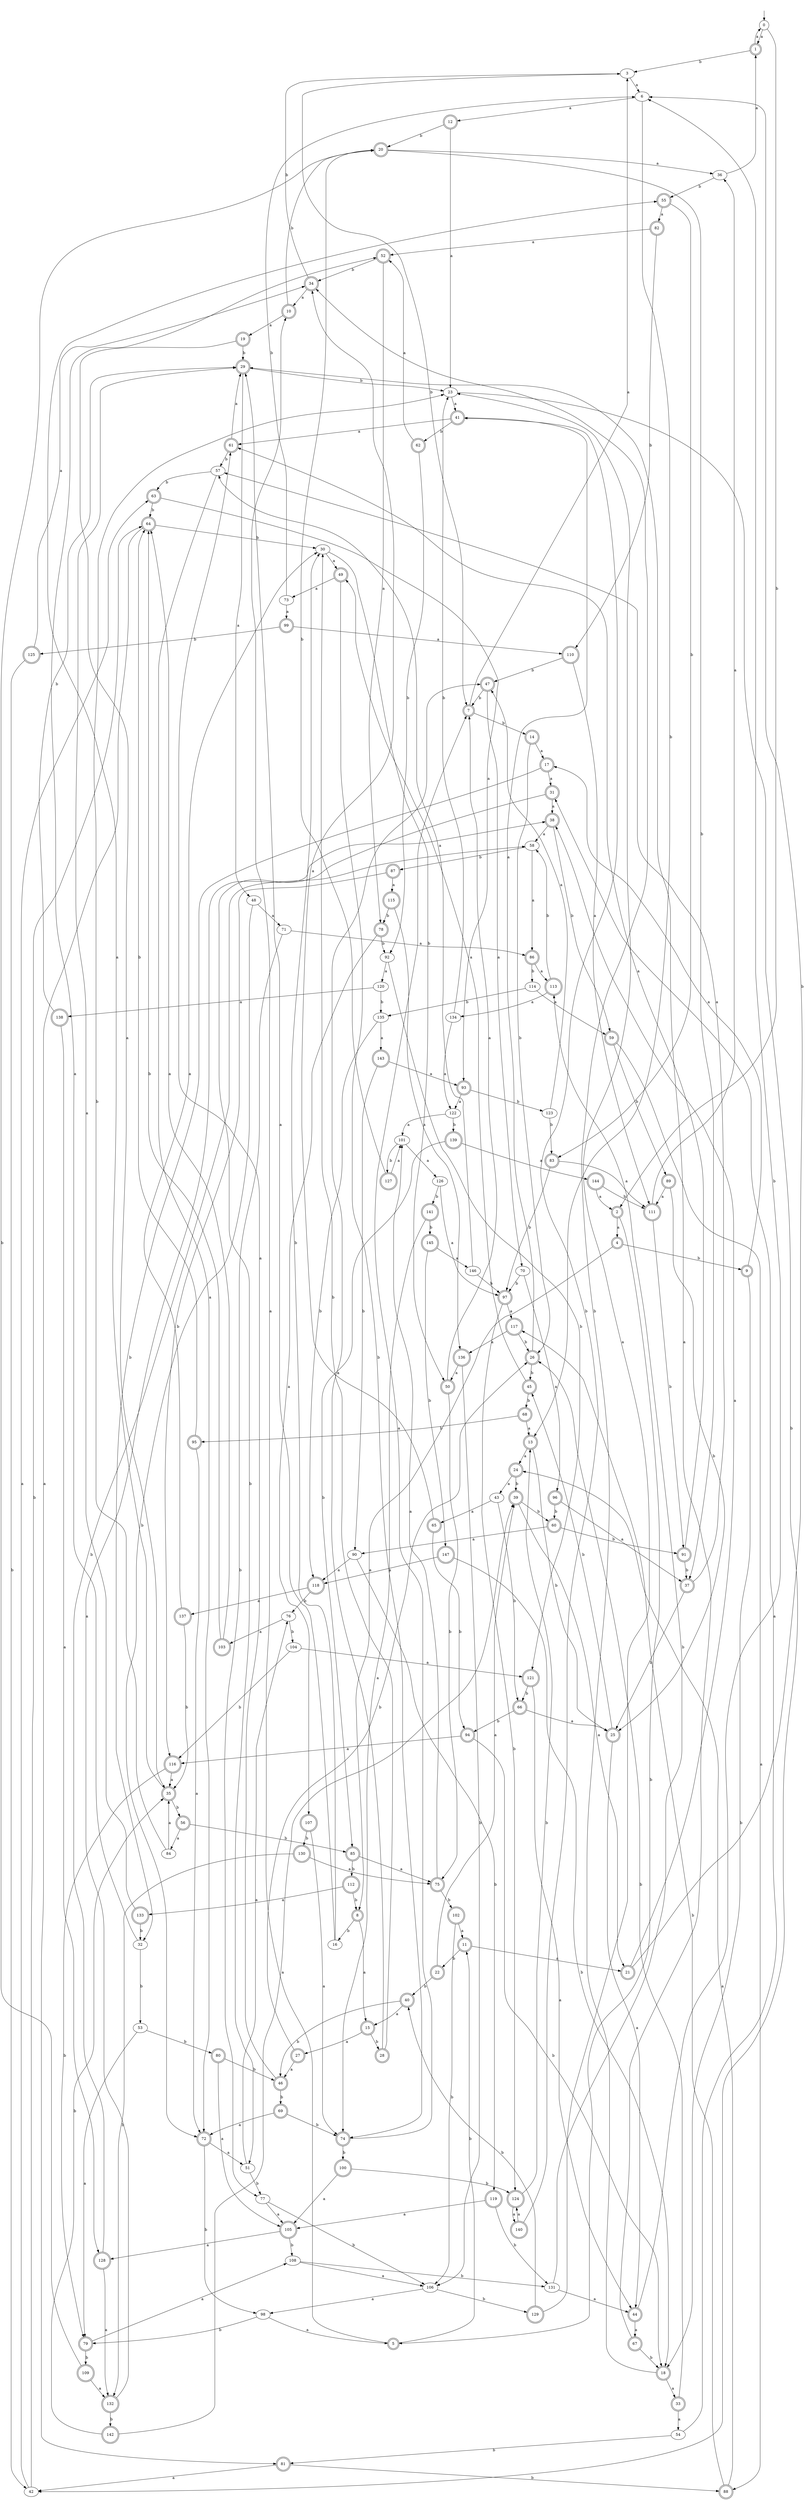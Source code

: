 digraph RandomDFA {
  __start0 [label="", shape=none];
  __start0 -> 0 [label=""];
  0 [shape=circle]
  0 -> 1 [label="a"]
  0 -> 2 [label="b"]
  1 [shape=doublecircle]
  1 -> 0 [label="a"]
  1 -> 3 [label="b"]
  2 [shape=doublecircle]
  2 -> 4 [label="a"]
  2 -> 5 [label="b"]
  3
  3 -> 6 [label="a"]
  3 -> 7 [label="b"]
  4 [shape=doublecircle]
  4 -> 8 [label="a"]
  4 -> 9 [label="b"]
  5 [shape=doublecircle]
  5 -> 10 [label="a"]
  5 -> 11 [label="b"]
  6
  6 -> 12 [label="a"]
  6 -> 13 [label="b"]
  7 [shape=doublecircle]
  7 -> 3 [label="a"]
  7 -> 14 [label="b"]
  8 [shape=doublecircle]
  8 -> 15 [label="a"]
  8 -> 16 [label="b"]
  9 [shape=doublecircle]
  9 -> 17 [label="a"]
  9 -> 18 [label="b"]
  10 [shape=doublecircle]
  10 -> 19 [label="a"]
  10 -> 20 [label="b"]
  11 [shape=doublecircle]
  11 -> 21 [label="a"]
  11 -> 22 [label="b"]
  12 [shape=doublecircle]
  12 -> 23 [label="a"]
  12 -> 20 [label="b"]
  13 [shape=doublecircle]
  13 -> 24 [label="a"]
  13 -> 25 [label="b"]
  14 [shape=doublecircle]
  14 -> 17 [label="a"]
  14 -> 26 [label="b"]
  15 [shape=doublecircle]
  15 -> 27 [label="a"]
  15 -> 28 [label="b"]
  16
  16 -> 29 [label="a"]
  16 -> 30 [label="b"]
  17 [shape=doublecircle]
  17 -> 31 [label="a"]
  17 -> 32 [label="b"]
  18 [shape=doublecircle]
  18 -> 33 [label="a"]
  18 -> 34 [label="b"]
  19 [shape=doublecircle]
  19 -> 35 [label="a"]
  19 -> 29 [label="b"]
  20 [shape=doublecircle]
  20 -> 36 [label="a"]
  20 -> 37 [label="b"]
  21 [shape=doublecircle]
  21 -> 38 [label="a"]
  21 -> 6 [label="b"]
  22 [shape=doublecircle]
  22 -> 39 [label="a"]
  22 -> 40 [label="b"]
  23
  23 -> 41 [label="a"]
  23 -> 42 [label="b"]
  24 [shape=doublecircle]
  24 -> 43 [label="a"]
  24 -> 39 [label="b"]
  25 [shape=doublecircle]
  25 -> 44 [label="a"]
  25 -> 45 [label="b"]
  26 [shape=doublecircle]
  26 -> 41 [label="a"]
  26 -> 45 [label="b"]
  27 [shape=doublecircle]
  27 -> 46 [label="a"]
  27 -> 26 [label="b"]
  28 [shape=doublecircle]
  28 -> 47 [label="a"]
  28 -> 30 [label="b"]
  29 [shape=doublecircle]
  29 -> 48 [label="a"]
  29 -> 23 [label="b"]
  30
  30 -> 49 [label="a"]
  30 -> 50 [label="b"]
  31 [shape=doublecircle]
  31 -> 38 [label="a"]
  31 -> 51 [label="b"]
  32
  32 -> 52 [label="a"]
  32 -> 53 [label="b"]
  33 [shape=doublecircle]
  33 -> 54 [label="a"]
  33 -> 26 [label="b"]
  34 [shape=doublecircle]
  34 -> 10 [label="a"]
  34 -> 3 [label="b"]
  35 [shape=doublecircle]
  35 -> 55 [label="a"]
  35 -> 56 [label="b"]
  36
  36 -> 1 [label="a"]
  36 -> 55 [label="b"]
  37 [shape=doublecircle]
  37 -> 57 [label="a"]
  37 -> 25 [label="b"]
  38 [shape=doublecircle]
  38 -> 58 [label="a"]
  38 -> 59 [label="b"]
  39 [shape=doublecircle]
  39 -> 21 [label="a"]
  39 -> 60 [label="b"]
  40 [shape=doublecircle]
  40 -> 15 [label="a"]
  40 -> 46 [label="b"]
  41 [shape=doublecircle]
  41 -> 61 [label="a"]
  41 -> 62 [label="b"]
  42
  42 -> 63 [label="a"]
  42 -> 64 [label="b"]
  43
  43 -> 65 [label="a"]
  43 -> 66 [label="b"]
  44 [shape=doublecircle]
  44 -> 67 [label="a"]
  44 -> 6 [label="b"]
  45 [shape=doublecircle]
  45 -> 49 [label="a"]
  45 -> 68 [label="b"]
  46 [shape=doublecircle]
  46 -> 61 [label="a"]
  46 -> 69 [label="b"]
  47 [shape=doublecircle]
  47 -> 70 [label="a"]
  47 -> 7 [label="b"]
  48
  48 -> 71 [label="a"]
  48 -> 72 [label="b"]
  49 [shape=doublecircle]
  49 -> 73 [label="a"]
  49 -> 74 [label="b"]
  50 [shape=doublecircle]
  50 -> 7 [label="a"]
  50 -> 75 [label="b"]
  51
  51 -> 76 [label="a"]
  51 -> 77 [label="b"]
  52 [shape=doublecircle]
  52 -> 78 [label="a"]
  52 -> 34 [label="b"]
  53
  53 -> 79 [label="a"]
  53 -> 80 [label="b"]
  54
  54 -> 31 [label="a"]
  54 -> 81 [label="b"]
  55 [shape=doublecircle]
  55 -> 82 [label="a"]
  55 -> 83 [label="b"]
  56 [shape=doublecircle]
  56 -> 84 [label="a"]
  56 -> 85 [label="b"]
  57
  57 -> 72 [label="a"]
  57 -> 63 [label="b"]
  58
  58 -> 86 [label="a"]
  58 -> 87 [label="b"]
  59 [shape=doublecircle]
  59 -> 88 [label="a"]
  59 -> 89 [label="b"]
  60 [shape=doublecircle]
  60 -> 90 [label="a"]
  60 -> 91 [label="b"]
  61 [shape=doublecircle]
  61 -> 29 [label="a"]
  61 -> 57 [label="b"]
  62 [shape=doublecircle]
  62 -> 52 [label="a"]
  62 -> 92 [label="b"]
  63 [shape=doublecircle]
  63 -> 93 [label="a"]
  63 -> 64 [label="b"]
  64 [shape=doublecircle]
  64 -> 81 [label="a"]
  64 -> 30 [label="b"]
  65 [shape=doublecircle]
  65 -> 34 [label="a"]
  65 -> 94 [label="b"]
  66 [shape=doublecircle]
  66 -> 25 [label="a"]
  66 -> 94 [label="b"]
  67 [shape=doublecircle]
  67 -> 29 [label="a"]
  67 -> 18 [label="b"]
  68 [shape=doublecircle]
  68 -> 13 [label="a"]
  68 -> 95 [label="b"]
  69 [shape=doublecircle]
  69 -> 72 [label="a"]
  69 -> 74 [label="b"]
  70
  70 -> 96 [label="a"]
  70 -> 97 [label="b"]
  71
  71 -> 86 [label="a"]
  71 -> 77 [label="b"]
  72 [shape=doublecircle]
  72 -> 51 [label="a"]
  72 -> 98 [label="b"]
  73
  73 -> 99 [label="a"]
  73 -> 6 [label="b"]
  74 [shape=doublecircle]
  74 -> 7 [label="a"]
  74 -> 100 [label="b"]
  75 [shape=doublecircle]
  75 -> 101 [label="a"]
  75 -> 102 [label="b"]
  76
  76 -> 103 [label="a"]
  76 -> 104 [label="b"]
  77
  77 -> 105 [label="a"]
  77 -> 106 [label="b"]
  78 [shape=doublecircle]
  78 -> 107 [label="a"]
  78 -> 92 [label="b"]
  79 [shape=doublecircle]
  79 -> 108 [label="a"]
  79 -> 109 [label="b"]
  80 [shape=doublecircle]
  80 -> 105 [label="a"]
  80 -> 46 [label="b"]
  81 [shape=doublecircle]
  81 -> 42 [label="a"]
  81 -> 88 [label="b"]
  82 [shape=doublecircle]
  82 -> 52 [label="a"]
  82 -> 110 [label="b"]
  83 [shape=doublecircle]
  83 -> 111 [label="a"]
  83 -> 97 [label="b"]
  84
  84 -> 35 [label="a"]
  84 -> 23 [label="b"]
  85 [shape=doublecircle]
  85 -> 75 [label="a"]
  85 -> 112 [label="b"]
  86 [shape=doublecircle]
  86 -> 113 [label="a"]
  86 -> 114 [label="b"]
  87 [shape=doublecircle]
  87 -> 115 [label="a"]
  87 -> 116 [label="b"]
  88 [shape=doublecircle]
  88 -> 24 [label="a"]
  88 -> 117 [label="b"]
  89 [shape=doublecircle]
  89 -> 111 [label="a"]
  89 -> 25 [label="b"]
  90
  90 -> 118 [label="a"]
  90 -> 119 [label="b"]
  91 [shape=doublecircle]
  91 -> 61 [label="a"]
  91 -> 37 [label="b"]
  92
  92 -> 120 [label="a"]
  92 -> 121 [label="b"]
  93 [shape=doublecircle]
  93 -> 122 [label="a"]
  93 -> 123 [label="b"]
  94 [shape=doublecircle]
  94 -> 116 [label="a"]
  94 -> 18 [label="b"]
  95 [shape=doublecircle]
  95 -> 72 [label="a"]
  95 -> 64 [label="b"]
  96 [shape=doublecircle]
  96 -> 37 [label="a"]
  96 -> 60 [label="b"]
  97 [shape=doublecircle]
  97 -> 117 [label="a"]
  97 -> 124 [label="b"]
  98
  98 -> 5 [label="a"]
  98 -> 79 [label="b"]
  99 [shape=doublecircle]
  99 -> 110 [label="a"]
  99 -> 125 [label="b"]
  100 [shape=doublecircle]
  100 -> 105 [label="a"]
  100 -> 124 [label="b"]
  101
  101 -> 126 [label="a"]
  101 -> 127 [label="b"]
  102 [shape=doublecircle]
  102 -> 11 [label="a"]
  102 -> 106 [label="b"]
  103 [shape=doublecircle]
  103 -> 64 [label="a"]
  103 -> 64 [label="b"]
  104
  104 -> 121 [label="a"]
  104 -> 116 [label="b"]
  105 [shape=doublecircle]
  105 -> 128 [label="a"]
  105 -> 108 [label="b"]
  106
  106 -> 98 [label="a"]
  106 -> 129 [label="b"]
  107 [shape=doublecircle]
  107 -> 74 [label="a"]
  107 -> 130 [label="b"]
  108
  108 -> 106 [label="a"]
  108 -> 131 [label="b"]
  109 [shape=doublecircle]
  109 -> 132 [label="a"]
  109 -> 20 [label="b"]
  110 [shape=doublecircle]
  110 -> 111 [label="a"]
  110 -> 47 [label="b"]
  111 [shape=doublecircle]
  111 -> 36 [label="a"]
  111 -> 91 [label="b"]
  112 [shape=doublecircle]
  112 -> 133 [label="a"]
  112 -> 8 [label="b"]
  113 [shape=doublecircle]
  113 -> 134 [label="a"]
  113 -> 58 [label="b"]
  114
  114 -> 59 [label="a"]
  114 -> 135 [label="b"]
  115 [shape=doublecircle]
  115 -> 136 [label="a"]
  115 -> 78 [label="b"]
  116 [shape=doublecircle]
  116 -> 35 [label="a"]
  116 -> 79 [label="b"]
  117 [shape=doublecircle]
  117 -> 136 [label="a"]
  117 -> 26 [label="b"]
  118 [shape=doublecircle]
  118 -> 137 [label="a"]
  118 -> 76 [label="b"]
  119 [shape=doublecircle]
  119 -> 105 [label="a"]
  119 -> 131 [label="b"]
  120
  120 -> 138 [label="a"]
  120 -> 135 [label="b"]
  121 [shape=doublecircle]
  121 -> 44 [label="a"]
  121 -> 66 [label="b"]
  122
  122 -> 101 [label="a"]
  122 -> 139 [label="b"]
  123
  123 -> 47 [label="a"]
  123 -> 83 [label="b"]
  124 [shape=doublecircle]
  124 -> 140 [label="a"]
  124 -> 13 [label="b"]
  125 [shape=doublecircle]
  125 -> 34 [label="a"]
  125 -> 42 [label="b"]
  126
  126 -> 97 [label="a"]
  126 -> 141 [label="b"]
  127 [shape=doublecircle]
  127 -> 101 [label="a"]
  127 -> 20 [label="b"]
  128 [shape=doublecircle]
  128 -> 132 [label="a"]
  128 -> 58 [label="b"]
  129 [shape=doublecircle]
  129 -> 23 [label="a"]
  129 -> 40 [label="b"]
  130 [shape=doublecircle]
  130 -> 75 [label="a"]
  130 -> 132 [label="b"]
  131
  131 -> 44 [label="a"]
  131 -> 113 [label="b"]
  132 [shape=doublecircle]
  132 -> 38 [label="a"]
  132 -> 142 [label="b"]
  133 [shape=doublecircle]
  133 -> 29 [label="a"]
  133 -> 32 [label="b"]
  134
  134 -> 122 [label="a"]
  134 -> 23 [label="b"]
  135
  135 -> 143 [label="a"]
  135 -> 118 [label="b"]
  136 [shape=doublecircle]
  136 -> 50 [label="a"]
  136 -> 106 [label="b"]
  137 [shape=doublecircle]
  137 -> 30 [label="a"]
  137 -> 35 [label="b"]
  138 [shape=doublecircle]
  138 -> 128 [label="a"]
  138 -> 29 [label="b"]
  139 [shape=doublecircle]
  139 -> 144 [label="a"]
  139 -> 85 [label="b"]
  140 [shape=doublecircle]
  140 -> 124 [label="a"]
  140 -> 41 [label="b"]
  141 [shape=doublecircle]
  141 -> 74 [label="a"]
  141 -> 145 [label="b"]
  142 [shape=doublecircle]
  142 -> 39 [label="a"]
  142 -> 35 [label="b"]
  143 [shape=doublecircle]
  143 -> 93 [label="a"]
  143 -> 90 [label="b"]
  144 [shape=doublecircle]
  144 -> 2 [label="a"]
  144 -> 111 [label="b"]
  145 [shape=doublecircle]
  145 -> 146 [label="a"]
  145 -> 147 [label="b"]
  146
  146 -> 57 [label="a"]
  146 -> 97 [label="b"]
  147 [shape=doublecircle]
  147 -> 118 [label="a"]
  147 -> 18 [label="b"]
}
